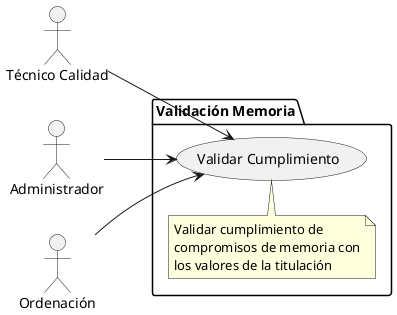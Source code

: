 @startuml
left to right direction

actor "Técnico Calidad" as tec
actor "Administrador" as admin
actor "Ordenación" as ord

package "Validación Memoria" as valMemPackage {
    usecase "Validar Cumplimiento" as valCumpli1
    note top
        Validar cumplimiento de
        compromisos de memoria con
        los valores de la titulación
    end note
}
ord --> valCumpli1
tec --> valCumpli1
admin --> valCumpli1
@enduml